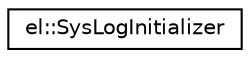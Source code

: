 digraph "Graphical Class Hierarchy"
{
  edge [fontname="Helvetica",fontsize="10",labelfontname="Helvetica",labelfontsize="10"];
  node [fontname="Helvetica",fontsize="10",shape=record];
  rankdir="LR";
  Node1 [label="el::SysLogInitializer",height=0.2,width=0.4,color="black", fillcolor="white", style="filled",URL="$db/ddf/a00088.html",tooltip="Initializes syslog with process ID, options and facility. calls closelog() on d&#39;tor. "];
}
